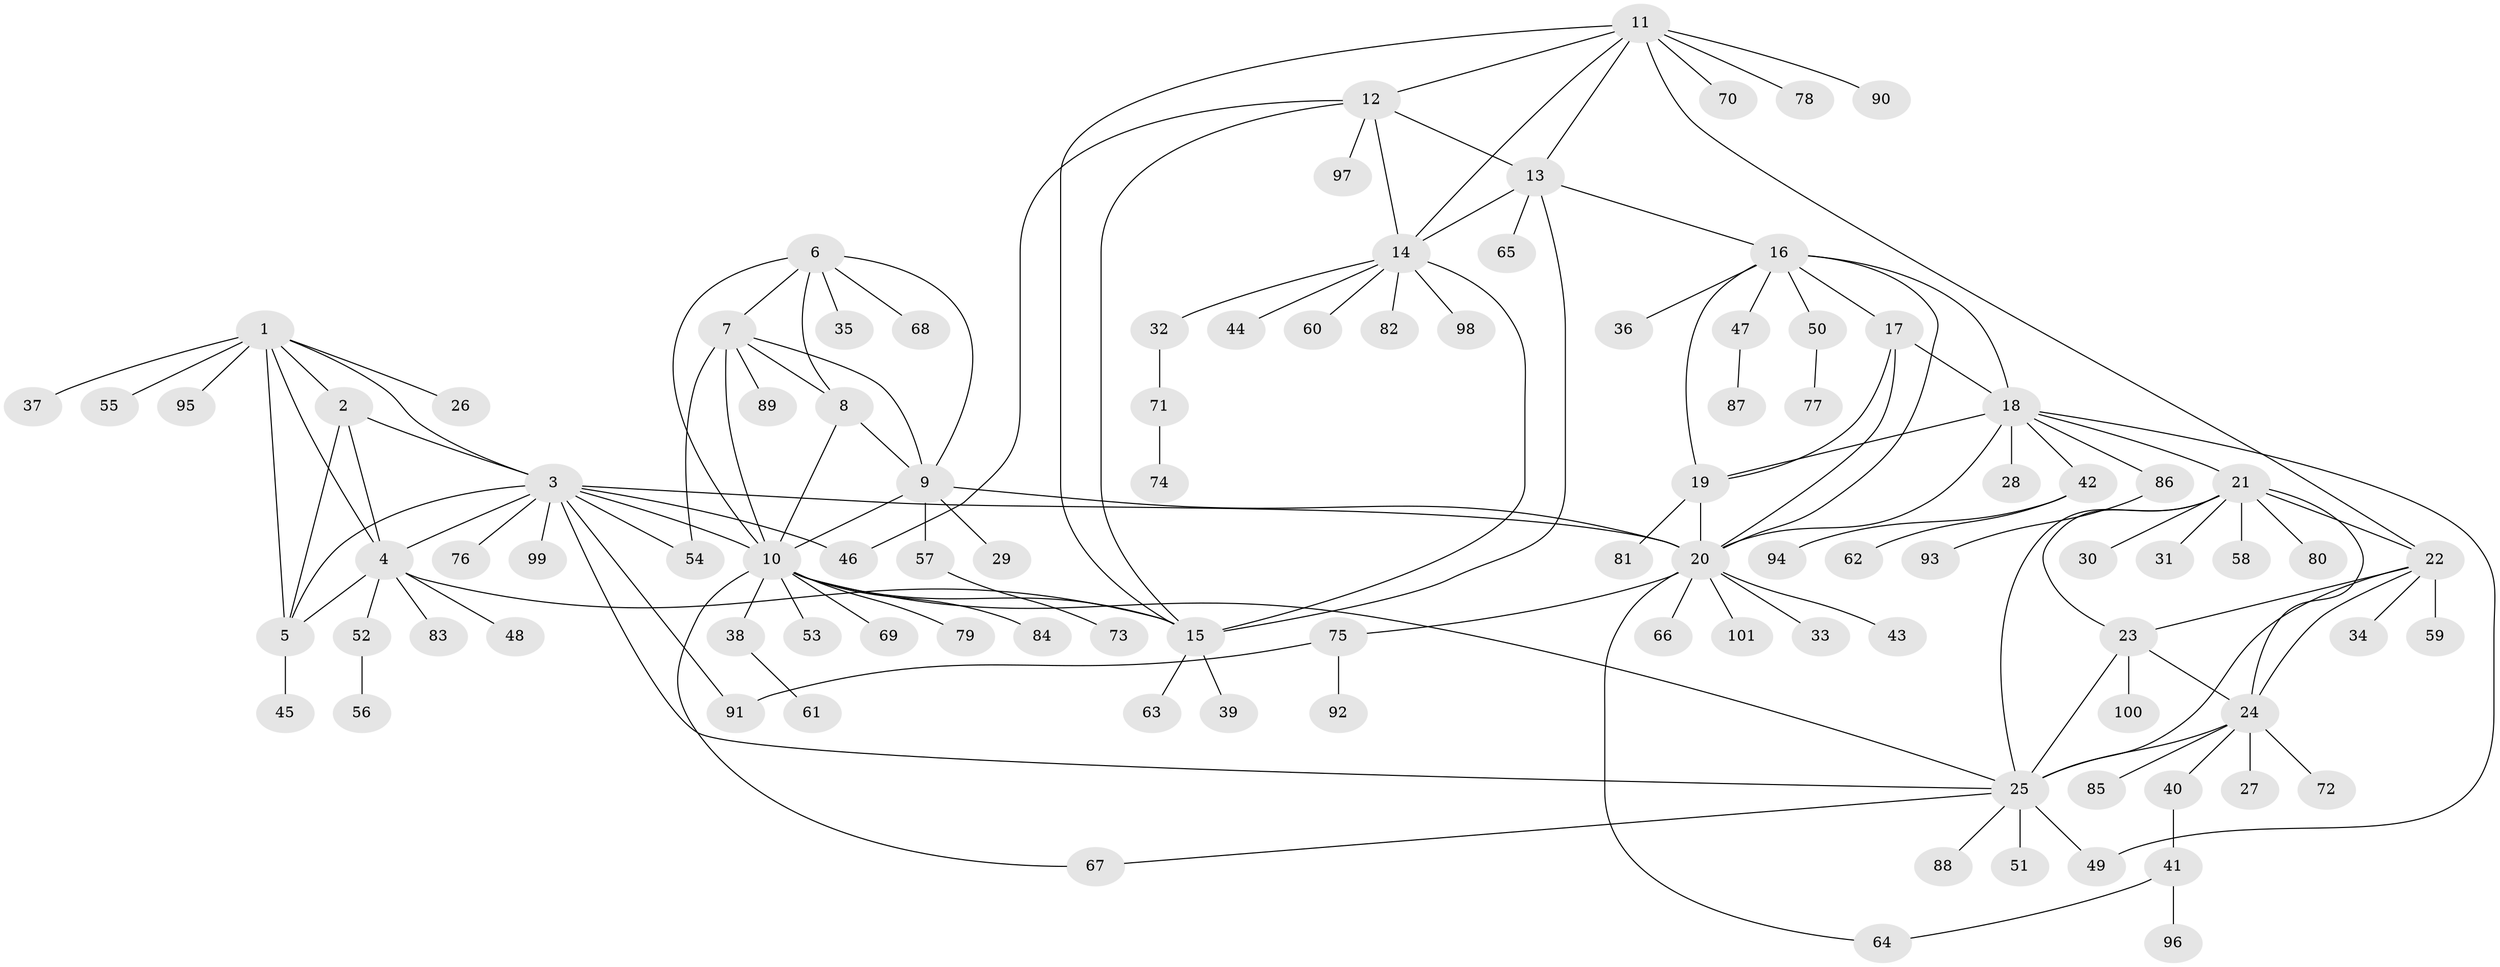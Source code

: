 // coarse degree distribution, {9: 0.014084507042253521, 6: 0.056338028169014086, 4: 0.04225352112676056, 7: 0.04225352112676056, 5: 0.07042253521126761, 1: 0.5352112676056338, 10: 0.028169014084507043, 2: 0.16901408450704225, 8: 0.028169014084507043, 11: 0.014084507042253521}
// Generated by graph-tools (version 1.1) at 2025/37/03/04/25 23:37:50]
// undirected, 101 vertices, 142 edges
graph export_dot {
  node [color=gray90,style=filled];
  1;
  2;
  3;
  4;
  5;
  6;
  7;
  8;
  9;
  10;
  11;
  12;
  13;
  14;
  15;
  16;
  17;
  18;
  19;
  20;
  21;
  22;
  23;
  24;
  25;
  26;
  27;
  28;
  29;
  30;
  31;
  32;
  33;
  34;
  35;
  36;
  37;
  38;
  39;
  40;
  41;
  42;
  43;
  44;
  45;
  46;
  47;
  48;
  49;
  50;
  51;
  52;
  53;
  54;
  55;
  56;
  57;
  58;
  59;
  60;
  61;
  62;
  63;
  64;
  65;
  66;
  67;
  68;
  69;
  70;
  71;
  72;
  73;
  74;
  75;
  76;
  77;
  78;
  79;
  80;
  81;
  82;
  83;
  84;
  85;
  86;
  87;
  88;
  89;
  90;
  91;
  92;
  93;
  94;
  95;
  96;
  97;
  98;
  99;
  100;
  101;
  1 -- 2;
  1 -- 3;
  1 -- 4;
  1 -- 5;
  1 -- 26;
  1 -- 37;
  1 -- 55;
  1 -- 95;
  2 -- 3;
  2 -- 4;
  2 -- 5;
  3 -- 4;
  3 -- 5;
  3 -- 10;
  3 -- 20;
  3 -- 25;
  3 -- 46;
  3 -- 54;
  3 -- 76;
  3 -- 91;
  3 -- 99;
  4 -- 5;
  4 -- 15;
  4 -- 48;
  4 -- 52;
  4 -- 83;
  5 -- 45;
  6 -- 7;
  6 -- 8;
  6 -- 9;
  6 -- 10;
  6 -- 35;
  6 -- 68;
  7 -- 8;
  7 -- 9;
  7 -- 10;
  7 -- 54;
  7 -- 89;
  8 -- 9;
  8 -- 10;
  9 -- 10;
  9 -- 20;
  9 -- 29;
  9 -- 57;
  10 -- 15;
  10 -- 25;
  10 -- 38;
  10 -- 53;
  10 -- 67;
  10 -- 69;
  10 -- 79;
  10 -- 84;
  11 -- 12;
  11 -- 13;
  11 -- 14;
  11 -- 15;
  11 -- 22;
  11 -- 70;
  11 -- 78;
  11 -- 90;
  12 -- 13;
  12 -- 14;
  12 -- 15;
  12 -- 46;
  12 -- 97;
  13 -- 14;
  13 -- 15;
  13 -- 16;
  13 -- 65;
  14 -- 15;
  14 -- 32;
  14 -- 44;
  14 -- 60;
  14 -- 82;
  14 -- 98;
  15 -- 39;
  15 -- 63;
  16 -- 17;
  16 -- 18;
  16 -- 19;
  16 -- 20;
  16 -- 36;
  16 -- 47;
  16 -- 50;
  17 -- 18;
  17 -- 19;
  17 -- 20;
  18 -- 19;
  18 -- 20;
  18 -- 21;
  18 -- 28;
  18 -- 42;
  18 -- 49;
  18 -- 86;
  19 -- 20;
  19 -- 81;
  20 -- 33;
  20 -- 43;
  20 -- 64;
  20 -- 66;
  20 -- 75;
  20 -- 101;
  21 -- 22;
  21 -- 23;
  21 -- 24;
  21 -- 25;
  21 -- 30;
  21 -- 31;
  21 -- 58;
  21 -- 80;
  22 -- 23;
  22 -- 24;
  22 -- 25;
  22 -- 34;
  22 -- 59;
  23 -- 24;
  23 -- 25;
  23 -- 100;
  24 -- 25;
  24 -- 27;
  24 -- 40;
  24 -- 72;
  24 -- 85;
  25 -- 49;
  25 -- 51;
  25 -- 67;
  25 -- 88;
  32 -- 71;
  38 -- 61;
  40 -- 41;
  41 -- 64;
  41 -- 96;
  42 -- 62;
  42 -- 94;
  47 -- 87;
  50 -- 77;
  52 -- 56;
  57 -- 73;
  71 -- 74;
  75 -- 91;
  75 -- 92;
  86 -- 93;
}
